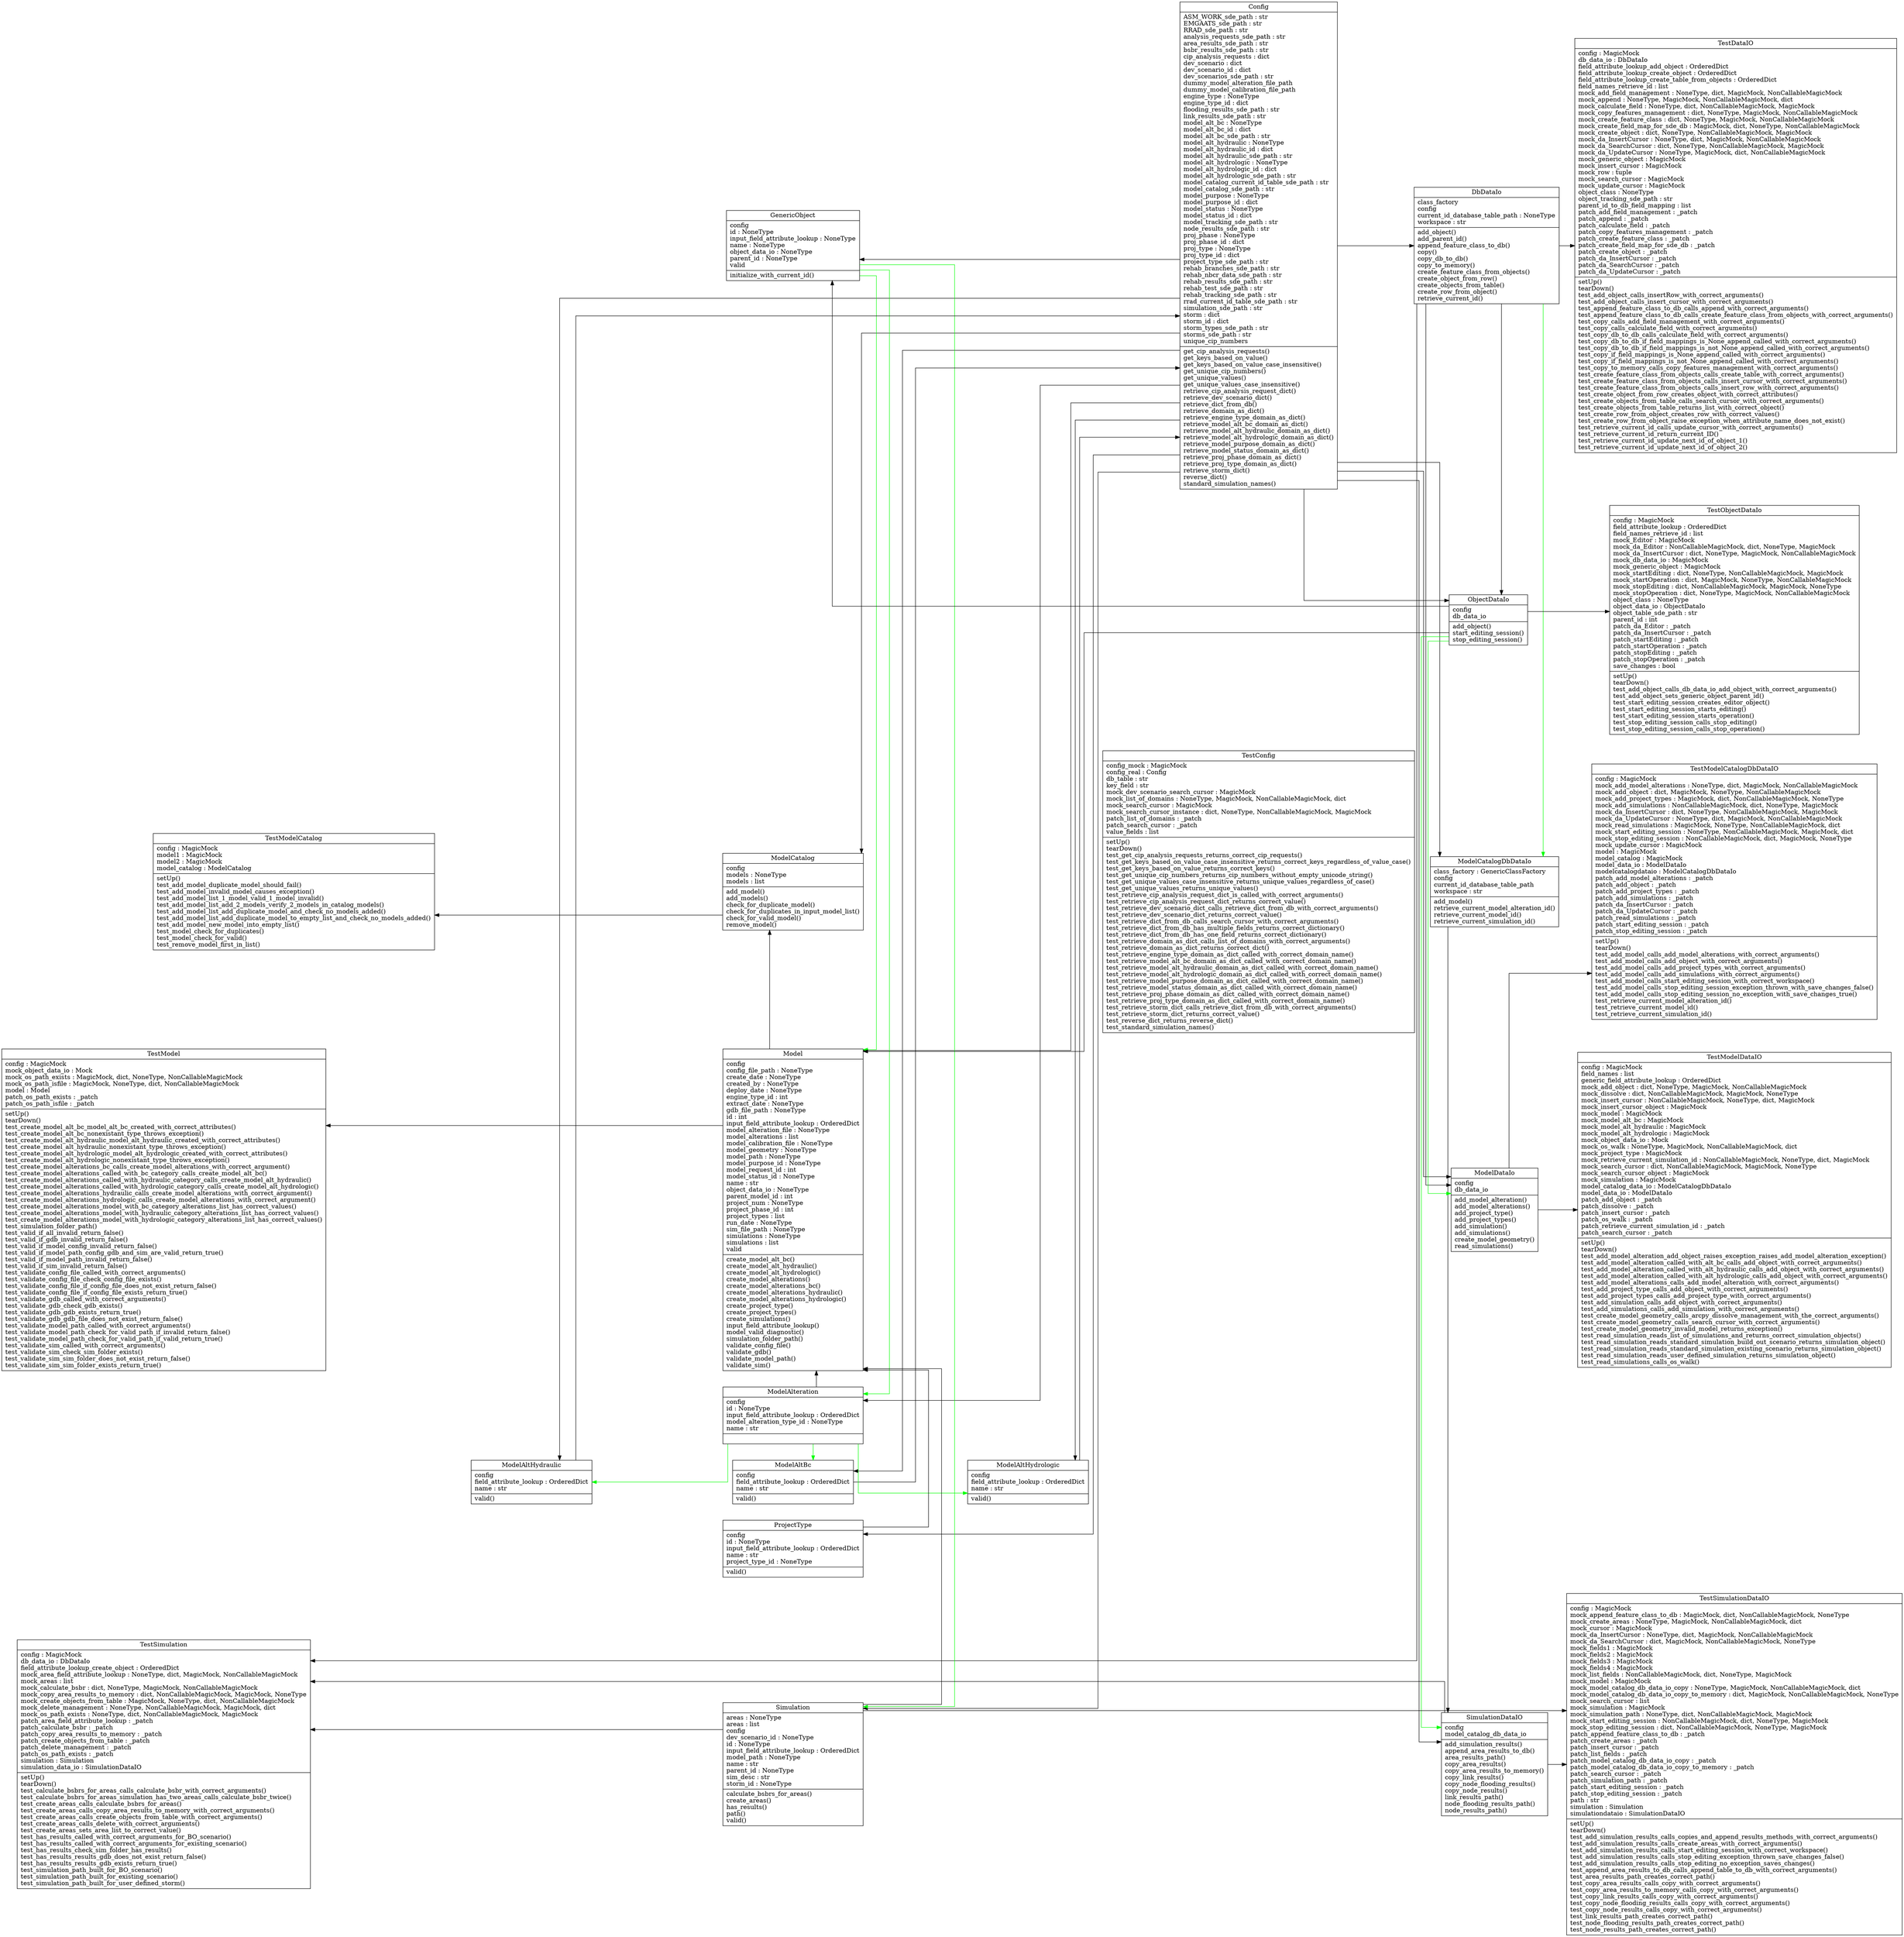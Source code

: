 digraph "classes" {
charset="utf-8"
nodesep=0.5;
rankdir="TB";
edge [ constraint=False ];
splines="ortho";
"Config" [label="{Config|ASM_WORK_sde_path : str\lEMGAATS_sde_path : str\lRRAD_sde_path : str\lanalysis_requests_sde_path : str\larea_results_sde_path : str\lbsbr_results_sde_path : str\lcip_analysis_requests : dict\ldev_scenario : dict\ldev_scenario_id : dict\ldev_scenarios_sde_path : str\ldummy_model_alteration_file_path\ldummy_model_calibration_file_path\lengine_type : NoneType\lengine_type_id : dict\lflooding_results_sde_path : str\llink_results_sde_path : str\lmodel_alt_bc : NoneType\lmodel_alt_bc_id : dict\lmodel_alt_bc_sde_path : str\lmodel_alt_hydraulic : NoneType\lmodel_alt_hydraulic_id : dict\lmodel_alt_hydraulic_sde_path : str\lmodel_alt_hydrologic : NoneType\lmodel_alt_hydrologic_id : dict\lmodel_alt_hydrologic_sde_path : str\lmodel_catalog_current_id_table_sde_path : str\lmodel_catalog_sde_path : str\lmodel_purpose : NoneType\lmodel_purpose_id : dict\lmodel_status : NoneType\lmodel_status_id : dict\lmodel_tracking_sde_path : str\lnode_results_sde_path : str\lproj_phase : NoneType\lproj_phase_id : dict\lproj_type : NoneType\lproj_type_id : dict\lproject_type_sde_path : str\lrehab_branches_sde_path : str\lrehab_nbcr_data_sde_path : str\lrehab_results_sde_path : str\lrehab_test_sde_path : str\lrehab_tracking_sde_path : str\lrrad_current_id_table_sde_path : str\lsimulation_sde_path : str\lstorm : dict\lstorm_id : dict\lstorm_types_sde_path : str\lstorms_sde_path : str\lunique_cip_numbers\l|get_cip_analysis_requests()\lget_keys_based_on_value()\lget_keys_based_on_value_case_insensitive()\lget_unique_cip_numbers()\lget_unique_values()\lget_unique_values_case_insensitive()\lretrieve_cip_analysis_request_dict()\lretrieve_dev_scenario_dict()\lretrieve_dict_from_db()\lretrieve_domain_as_dict()\lretrieve_engine_type_domain_as_dict()\lretrieve_model_alt_bc_domain_as_dict()\lretrieve_model_alt_hydraulic_domain_as_dict()\lretrieve_model_alt_hydrologic_domain_as_dict()\lretrieve_model_purpose_domain_as_dict()\lretrieve_model_status_domain_as_dict()\lretrieve_proj_phase_domain_as_dict()\lretrieve_proj_type_domain_as_dict()\lretrieve_storm_dict()\lreverse_dict()\lstandard_simulation_names()\l}", shape="record"];
"DbDataIo" [label="{DbDataIo|class_factory\lconfig\lcurrent_id_database_table_path : NoneType\lworkspace : str\l|add_object()\ladd_parent_id()\lappend_feature_class_to_db()\lcopy()\lcopy_db_to_db()\lcopy_to_memory()\lcreate_feature_class_from_objects()\lcreate_object_from_row()\lcreate_objects_from_table()\lcreate_row_from_object()\lretrieve_current_id()\l}", shape="record"];
"GenericObject" [label="{GenericObject|config\lid : NoneType\linput_field_attribute_lookup : NoneType\lname : NoneType\lobject_data_io : NoneType\lparent_id : NoneType\lvalid\l|initialize_with_current_id()\l}", shape="record"];
"Model" [label="{Model|config\lconfig_file_path : NoneType\lcreate_date : NoneType\lcreated_by : NoneType\ldeploy_date : NoneType\lengine_type_id : int\lextract_date : NoneType\lgdb_file_path : NoneType\lid : int\linput_field_attribute_lookup : OrderedDict\lmodel_alteration_file : NoneType\lmodel_alterations : list\lmodel_calibration_file : NoneType\lmodel_geometry : NoneType\lmodel_path : NoneType\lmodel_purpose_id : NoneType\lmodel_request_id : int\lmodel_status_id : NoneType\lname : str\lobject_data_io : NoneType\lparent_model_id : int\lproject_num : NoneType\lproject_phase_id : int\lproject_types : list\lrun_date : NoneType\lsim_file_path : NoneType\lsimulations : NoneType\lsimulations : list\lvalid\l|create_model_alt_bc()\lcreate_model_alt_hydraulic()\lcreate_model_alt_hydrologic()\lcreate_model_alterations()\lcreate_model_alterations_bc()\lcreate_model_alterations_hydraulic()\lcreate_model_alterations_hydrologic()\lcreate_project_type()\lcreate_project_types()\lcreate_simulations()\linput_field_attribute_lookup()\lmodel_valid_diagnostic()\lsimulation_folder_path()\lvalidate_config_file()\lvalidate_gdb()\lvalidate_model_path()\lvalidate_sim()\l}", shape="record"];
"ModelAltBc" [label="{ModelAltBc|config\lfield_attribute_lookup : OrderedDict\lname : str\l|valid()\l}", shape="record"];
"ModelAltHydraulic" [label="{ModelAltHydraulic|config\lfield_attribute_lookup : OrderedDict\lname : str\l|valid()\l}", shape="record"];
"ModelAltHydrologic" [label="{ModelAltHydrologic|config\lfield_attribute_lookup : OrderedDict\lname : str\l|valid()\l}", shape="record"];
"ModelAlteration" [label="{ModelAlteration|config\lid : NoneType\linput_field_attribute_lookup : OrderedDict\lmodel_alteration_type_id : NoneType\lname : str\l|}", shape="record"];
"ModelCatalog" [label="{ModelCatalog|config\lmodels : NoneType\lmodels : list\l|add_model()\ladd_models()\lcheck_for_duplicate_model()\lcheck_for_duplicates_in_input_model_list()\lcheck_for_valid_model()\lremove_model()\l}", shape="record"];
"ModelCatalogDbDataIo" [label="{ModelCatalogDbDataIo|class_factory : GenericClassFactory\lconfig\lcurrent_id_database_table_path\lworkspace : str\l|add_model()\lretrieve_current_model_alteration_id()\lretrieve_current_model_id()\lretrieve_current_simulation_id()\l}", shape="record"];
"ModelDataIo" [label="{ModelDataIo|config\ldb_data_io\l|add_model_alteration()\ladd_model_alterations()\ladd_project_type()\ladd_project_types()\ladd_simulation()\ladd_simulations()\lcreate_model_geometry()\lread_simulations()\l}", shape="record"];
"ObjectDataIo" [label="{ObjectDataIo|config\ldb_data_io\l|add_object()\lstart_editing_session()\lstop_editing_session()\l}", shape="record"];
"ProjectType" [label="{ProjectType|config\lid : NoneType\linput_field_attribute_lookup : OrderedDict\lname : str\lproject_type_id : NoneType\l|valid()\l}", shape="record"];
"Simulation" [label="{Simulation|areas : NoneType\lareas : list\lconfig\ldev_scenario_id : NoneType\lid : NoneType\linput_field_attribute_lookup : OrderedDict\lmodel_path : NoneType\lname : str\lparent_id : NoneType\lsim_desc : str\lstorm_id : NoneType\l|calculate_bsbrs_for_areas()\lcreate_areas()\lhas_results()\lpath()\lvalid()\l}", shape="record"];
"SimulationDataIO" [label="{SimulationDataIO|config\lmodel_catalog_db_data_io\l|add_simulation_results()\lappend_area_results_to_db()\larea_results_path()\lcopy_area_results()\lcopy_area_results_to_memory()\lcopy_link_results()\lcopy_node_flooding_results()\lcopy_node_results()\llink_results_path()\lnode_flooding_results_path()\lnode_results_path()\l}", shape="record"];
"TestConfig" [label="{TestConfig|config_mock : MagicMock\lconfig_real : Config\ldb_table : str\lkey_field : str\lmock_dev_scenario_search_cursor : MagicMock\lmock_list_of_domains : NoneType, MagicMock, NonCallableMagicMock, dict\lmock_search_cursor : MagicMock\lmock_search_cursor_instance : dict, NoneType, NonCallableMagicMock, MagicMock\lpatch_list_of_domains : _patch\lpatch_search_cursor : _patch\lvalue_fields : list\l|setUp()\ltearDown()\ltest_get_cip_analysis_requests_returns_correct_cip_requests()\ltest_get_keys_based_on_value_case_insensitive_returns_correct_keys_regardless_of_value_case()\ltest_get_keys_based_on_value_returns_correct_keys()\ltest_get_unique_cip_numbers_returns_cip_numbers_without_empty_unicode_string()\ltest_get_unique_values_case_insensitive_returns_unique_values_regardless_of_case()\ltest_get_unique_values_returns_unique_values()\ltest_retrieve_cip_analysis_request_dict_is_called_with_correct_arguments()\ltest_retrieve_cip_analysis_request_dict_returns_correct_value()\ltest_retrieve_dev_scenario_dict_calls_retrieve_dict_from_db_with_correct_arguments()\ltest_retrieve_dev_scenario_dict_returns_correct_value()\ltest_retrieve_dict_from_db_calls_search_cursor_with_correct_arguments()\ltest_retrieve_dict_from_db_has_multiple_fields_returns_correct_dictionary()\ltest_retrieve_dict_from_db_has_one_field_returns_correct_dictionary()\ltest_retrieve_domain_as_dict_calls_list_of_domains_with_correct_arguments()\ltest_retrieve_domain_as_dict_returns_correct_dict()\ltest_retrieve_engine_type_domain_as_dict_called_with_correct_domain_name()\ltest_retrieve_model_alt_bc_domain_as_dict_called_with_correct_domain_name()\ltest_retrieve_model_alt_hydraulic_domain_as_dict_called_with_correct_domain_name()\ltest_retrieve_model_alt_hydrologic_domain_as_dict_called_with_correct_domain_name()\ltest_retrieve_model_purpose_domain_as_dict_called_with_correct_domain_name()\ltest_retrieve_model_status_domain_as_dict_called_with_correct_domain_name()\ltest_retrieve_proj_phase_domain_as_dict_called_with_correct_domain_name()\ltest_retrieve_proj_type_domain_as_dict_called_with_correct_domain_name()\ltest_retrieve_storm_dict_calls_retrieve_dict_from_db_with_correct_arguments()\ltest_retrieve_storm_dict_returns_correct_value()\ltest_reverse_dict_returns_reverse_dict()\ltest_standard_simulation_names()\l}", shape="record"];
"TestDataIO" [label="{TestDataIO|config : MagicMock\ldb_data_io : DbDataIo\lfield_attribute_lookup_add_object : OrderedDict\lfield_attribute_lookup_create_object : OrderedDict\lfield_attribute_lookup_create_table_from_objects : OrderedDict\lfield_names_retrieve_id : list\lmock_add_field_management : NoneType, dict, MagicMock, NonCallableMagicMock\lmock_append : NoneType, MagicMock, NonCallableMagicMock, dict\lmock_calculate_field : NoneType, dict, NonCallableMagicMock, MagicMock\lmock_copy_features_management : dict, NoneType, MagicMock, NonCallableMagicMock\lmock_create_feature_class : dict, NoneType, MagicMock, NonCallableMagicMock\lmock_create_field_map_for_sde_db : MagicMock, dict, NoneType, NonCallableMagicMock\lmock_create_object : dict, NoneType, NonCallableMagicMock, MagicMock\lmock_da_InsertCursor : NoneType, dict, MagicMock, NonCallableMagicMock\lmock_da_SearchCursor : dict, NoneType, NonCallableMagicMock, MagicMock\lmock_da_UpdateCursor : NoneType, MagicMock, dict, NonCallableMagicMock\lmock_generic_object : MagicMock\lmock_insert_cursor : MagicMock\lmock_row : tuple\lmock_search_cursor : MagicMock\lmock_update_cursor : MagicMock\lobject_class : NoneType\lobject_tracking_sde_path : str\lparent_id_to_db_field_mapping : list\lpatch_add_field_management : _patch\lpatch_append : _patch\lpatch_calculate_field : _patch\lpatch_copy_features_management : _patch\lpatch_create_feature_class : _patch\lpatch_create_field_map_for_sde_db : _patch\lpatch_create_object : _patch\lpatch_da_InsertCursor : _patch\lpatch_da_SearchCursor : _patch\lpatch_da_UpdateCursor : _patch\l|setUp()\ltearDown()\ltest_add_object_calls_insertRow_with_correct_arguments()\ltest_add_object_calls_insert_cursor_with_correct_arguments()\ltest_append_feature_class_to_db_calls_append_with_correct_arguments()\ltest_append_feature_class_to_db_calls_create_feature_class_from_objects_with_correct_arguments()\ltest_copy_calls_add_field_management_with_correct_arguments()\ltest_copy_calls_calculate_field_with_correct_arguments()\ltest_copy_db_to_db_calls_calculate_field_with_correct_arguments()\ltest_copy_db_to_db_if_field_mappings_is_None_append_called_with_correct_arguments()\ltest_copy_db_to_db_if_field_mappings_is_not_None_append_called_with_correct_arguments()\ltest_copy_if_field_mappings_is_None_append_called_with_correct_arguments()\ltest_copy_if_field_mappings_is_not_None_append_called_with_correct_arguments()\ltest_copy_to_memory_calls_copy_features_management_with_correct_arguments()\ltest_create_feature_class_from_objects_calls_create_table_with_correct_arguments()\ltest_create_feature_class_from_objects_calls_insert_cursor_with_correct_arguments()\ltest_create_feature_class_from_objects_calls_insert_row_with_correct_arguments()\ltest_create_object_from_row_creates_object_with_correct_attributes()\ltest_create_objects_from_table_calls_search_cursor_with_correct_arguments()\ltest_create_objects_from_table_returns_list_with_correct_object()\ltest_create_row_from_object_creates_row_with_correct_values()\ltest_create_row_from_object_raise_exception_when_attribute_name_does_not_exist()\ltest_retrieve_current_id_calls_update_cursor_with_correct_arguments()\ltest_retrieve_current_id_return_current_ID()\ltest_retrieve_current_id_update_next_id_of_object_1()\ltest_retrieve_current_id_update_next_id_of_object_2()\l}", shape="record"];
"TestModel" [label="{TestModel|config : MagicMock\lmock_object_data_io : Mock\lmock_os_path_exists : MagicMock, dict, NoneType, NonCallableMagicMock\lmock_os_path_isfile : MagicMock, NoneType, dict, NonCallableMagicMock\lmodel : Model\lpatch_os_path_exists : _patch\lpatch_os_path_isfile : _patch\l|setUp()\ltearDown()\ltest_create_model_alt_bc_model_alt_bc_created_with_correct_attributes()\ltest_create_model_alt_bc_nonexistant_type_throws_exception()\ltest_create_model_alt_hydraulic_model_alt_hydraulic_created_with_correct_attributes()\ltest_create_model_alt_hydraulic_nonexistant_type_throws_exception()\ltest_create_model_alt_hydrologic_model_alt_hydrologic_created_with_correct_attributes()\ltest_create_model_alt_hydrologic_nonexistant_type_throws_exception()\ltest_create_model_alterations_bc_calls_create_model_alterations_with_correct_argument()\ltest_create_model_alterations_called_with_bc_category_calls_create_model_alt_bc()\ltest_create_model_alterations_called_with_hydraulic_category_calls_create_model_alt_hydraulic()\ltest_create_model_alterations_called_with_hydrologic_category_calls_create_model_alt_hydrologic()\ltest_create_model_alterations_hydraulic_calls_create_model_alterations_with_correct_argument()\ltest_create_model_alterations_hydrologic_calls_create_model_alterations_with_correct_argument()\ltest_create_model_alterations_model_with_bc_category_alterations_list_has_correct_values()\ltest_create_model_alterations_model_with_hydraulic_category_alterations_list_has_correct_values()\ltest_create_model_alterations_model_with_hydrologic_category_alterations_list_has_correct_values()\ltest_simulation_folder_path()\ltest_valid_if_all_invalid_return_false()\ltest_valid_if_gdb_invalid_return_false()\ltest_valid_if_model_config_invalid_return_false()\ltest_valid_if_model_path_config_gdb_and_sim_are_valid_return_true()\ltest_valid_if_model_path_invalid_return_false()\ltest_valid_if_sim_invalid_return_false()\ltest_validate_config_file_called_with_correct_arguments()\ltest_validate_config_file_check_config_file_exists()\ltest_validate_config_file_if_config_file_does_not_exist_return_false()\ltest_validate_config_file_if_config_file_exists_return_true()\ltest_validate_gdb_called_with_correct_arguments()\ltest_validate_gdb_check_gdb_exists()\ltest_validate_gdb_gdb_exists_return_true()\ltest_validate_gdb_gdb_file_does_not_exist_return_false()\ltest_validate_model_path_called_with_correct_arguments()\ltest_validate_model_path_check_for_valid_path_if_invalid_return_false()\ltest_validate_model_path_check_for_valid_path_if_valid_return_true()\ltest_validate_sim_called_with_correct_arguments()\ltest_validate_sim_check_sim_folder_exists()\ltest_validate_sim_sim_folder_does_not_exist_return_false()\ltest_validate_sim_sim_folder_exists_return_true()\l}", shape="record"];
"TestModelCatalog" [label="{TestModelCatalog|config : MagicMock\lmodel1 : MagicMock\lmodel2 : MagicMock\lmodel_catalog : ModelCatalog\l|setUp()\ltest_add_model_duplicate_model_should_fail()\ltest_add_model_invalid_model_causes_exception()\ltest_add_model_list_1_model_valid_1_model_invalid()\ltest_add_model_list_add_2_models_verify_2_models_in_catalog_models()\ltest_add_model_list_add_duplicate_model_and_check_no_models_added()\ltest_add_model_list_add_duplicate_model_to_empty_list_and_check_no_models_added()\ltest_add_model_new_model_into_empty_list()\ltest_model_check_for_duplicates()\ltest_model_check_for_valid()\ltest_remove_model_first_in_list()\l}", shape="record"];
"TestModelCatalogDbDataIO" [label="{TestModelCatalogDbDataIO|config : MagicMock\lmock_add_model_alterations : NoneType, dict, MagicMock, NonCallableMagicMock\lmock_add_object : dict, MagicMock, NoneType, NonCallableMagicMock\lmock_add_project_types : MagicMock, dict, NonCallableMagicMock, NoneType\lmock_add_simulations : NonCallableMagicMock, dict, NoneType, MagicMock\lmock_da_InsertCursor : dict, NoneType, NonCallableMagicMock, MagicMock\lmock_da_UpdateCursor : NoneType, dict, MagicMock, NonCallableMagicMock\lmock_read_simulations : MagicMock, NoneType, NonCallableMagicMock, dict\lmock_start_editing_session : NoneType, NonCallableMagicMock, MagicMock, dict\lmock_stop_editing_session : NonCallableMagicMock, dict, MagicMock, NoneType\lmock_update_cursor : MagicMock\lmodel : MagicMock\lmodel_catalog : MagicMock\lmodel_data_io : ModelDataIo\lmodelcatalogdataio : ModelCatalogDbDataIo\lpatch_add_model_alterations : _patch\lpatch_add_object : _patch\lpatch_add_project_types : _patch\lpatch_add_simulations : _patch\lpatch_da_InsertCursor : _patch\lpatch_da_UpdateCursor : _patch\lpatch_read_simulations : _patch\lpatch_start_editing_session : _patch\lpatch_stop_editing_session : _patch\l|setUp()\ltearDown()\ltest_add_model_calls_add_model_alterations_with_correct_arguments()\ltest_add_model_calls_add_object_with_correct_arguments()\ltest_add_model_calls_add_project_types_with_correct_arguments()\ltest_add_model_calls_add_simulations_with_correct_arguments()\ltest_add_model_calls_start_editing_session_with_correct_workspace()\ltest_add_model_calls_stop_editing_session_exception_thrown_with_save_changes_false()\ltest_add_model_calls_stop_editing_session_no_exception_with_save_changes_true()\ltest_retrieve_current_model_alteration_id()\ltest_retrieve_current_model_id()\ltest_retrieve_current_simulation_id()\l}", shape="record"];
"TestModelDataIO" [label="{TestModelDataIO|config : MagicMock\lfield_names : list\lgeneric_field_attribute_lookup : OrderedDict\lmock_add_object : dict, NoneType, MagicMock, NonCallableMagicMock\lmock_dissolve : dict, NonCallableMagicMock, MagicMock, NoneType\lmock_insert_cursor : NonCallableMagicMock, NoneType, dict, MagicMock\lmock_insert_cursor_object : MagicMock\lmock_model : MagicMock\lmock_model_alt_bc : MagicMock\lmock_model_alt_hydraulic : MagicMock\lmock_model_alt_hydrologic : MagicMock\lmock_object_data_io : Mock\lmock_os_walk : NoneType, MagicMock, NonCallableMagicMock, dict\lmock_project_type : MagicMock\lmock_retrieve_current_simulation_id : NonCallableMagicMock, NoneType, dict, MagicMock\lmock_search_cursor : dict, NonCallableMagicMock, MagicMock, NoneType\lmock_search_cursor_object : MagicMock\lmock_simulation : MagicMock\lmodel_catalog_data_io : ModelCatalogDbDataIo\lmodel_data_io : ModelDataIo\lpatch_add_object : _patch\lpatch_dissolve : _patch\lpatch_insert_cursor : _patch\lpatch_os_walk : _patch\lpatch_retrieve_current_simulation_id : _patch\lpatch_search_cursor : _patch\l|setUp()\ltearDown()\ltest_add_model_alteration_add_object_raises_exception_raises_add_model_alteration_exception()\ltest_add_model_alteration_called_with_alt_bc_calls_add_object_with_correct_arguments()\ltest_add_model_alteration_called_with_alt_hydraulic_calls_add_object_with_correct_arguments()\ltest_add_model_alteration_called_with_alt_hydrologic_calls_add_object_with_correct_arguments()\ltest_add_model_alterations_calls_add_model_alteration_with_correct_arguments()\ltest_add_project_type_calls_add_object_with_correct_arguments()\ltest_add_project_types_calls_add_project_type_with_correct_arguments()\ltest_add_simulation_calls_add_object_with_correct_arguments()\ltest_add_simulations_calls_add_simulation_with_correct_arguments()\ltest_create_model_geometry_calls_arcpy_dissolve_management_with_the_correct_arguments()\ltest_create_model_geometry_calls_search_cursor_with_correct_arguments()\ltest_create_model_geometry_invalid_model_returns_exception()\ltest_read_simulation_reads_list_of_simulations_and_returns_correct_simulation_objects()\ltest_read_simulation_reads_standard_simulation_build_out_scenario_returns_simulation_object()\ltest_read_simulation_reads_standard_simulation_existing_scenario_returns_simulation_object()\ltest_read_simulation_reads_user_defined_simulation_returns_simulation_object()\ltest_read_simulations_calls_os_walk()\l}", shape="record"];
"TestObjectDataIo" [label="{TestObjectDataIo|config : MagicMock\lfield_attribute_lookup : OrderedDict\lfield_names_retrieve_id : list\lmock_Editor : MagicMock\lmock_da_Editor : NonCallableMagicMock, dict, NoneType, MagicMock\lmock_da_InsertCursor : dict, NoneType, MagicMock, NonCallableMagicMock\lmock_db_data_io : MagicMock\lmock_generic_object : MagicMock\lmock_startEditing : dict, NoneType, NonCallableMagicMock, MagicMock\lmock_startOperation : dict, MagicMock, NoneType, NonCallableMagicMock\lmock_stopEditing : dict, NonCallableMagicMock, MagicMock, NoneType\lmock_stopOperation : dict, NoneType, MagicMock, NonCallableMagicMock\lobject_class : NoneType\lobject_data_io : ObjectDataIo\lobject_table_sde_path : str\lparent_id : int\lpatch_da_Editor : _patch\lpatch_da_InsertCursor : _patch\lpatch_startEditing : _patch\lpatch_startOperation : _patch\lpatch_stopEditing : _patch\lpatch_stopOperation : _patch\lsave_changes : bool\l|setUp()\ltearDown()\ltest_add_object_calls_db_data_io_add_object_with_correct_arguments()\ltest_add_object_sets_generic_object_parent_id()\ltest_start_editing_session_creates_editor_object()\ltest_start_editing_session_starts_editing()\ltest_start_editing_session_starts_operation()\ltest_stop_editing_session_calls_stop_editing()\ltest_stop_editing_session_calls_stop_operation()\l}", shape="record"];
"TestSimulation" [label="{TestSimulation|config : MagicMock\ldb_data_io : DbDataIo\lfield_attribute_lookup_create_object : OrderedDict\lmock_area_field_attribute_lookup : NoneType, dict, MagicMock, NonCallableMagicMock\lmock_areas : list\lmock_calculate_bsbr : dict, NoneType, MagicMock, NonCallableMagicMock\lmock_copy_area_results_to_memory : dict, NonCallableMagicMock, MagicMock, NoneType\lmock_create_objects_from_table : MagicMock, NoneType, dict, NonCallableMagicMock\lmock_delete_management : NoneType, NonCallableMagicMock, MagicMock, dict\lmock_os_path_exists : NoneType, dict, NonCallableMagicMock, MagicMock\lpatch_area_field_attribute_lookup : _patch\lpatch_calculate_bsbr : _patch\lpatch_copy_area_results_to_memory : _patch\lpatch_create_objects_from_table : _patch\lpatch_delete_management : _patch\lpatch_os_path_exists : _patch\lsimulation : Simulation\lsimulation_data_io : SimulationDataIO\l|setUp()\ltearDown()\ltest_calculate_bsbrs_for_areas_calls_calculate_bsbr_with_correct_arguments()\ltest_calculate_bsbrs_for_areas_simulation_has_two_areas_calls_calculate_bsbr_twice()\ltest_create_areas_calls_calculate_bsbrs_for_areas()\ltest_create_areas_calls_copy_area_results_to_memory_with_correct_arguments()\ltest_create_areas_calls_create_objects_from_table_with_correct_arguments()\ltest_create_areas_calls_delete_with_correct_arguments()\ltest_create_areas_sets_area_list_to_correct_value()\ltest_has_results_called_with_correct_arguments_for_BO_scenario()\ltest_has_results_called_with_correct_arguments_for_existing_scenario()\ltest_has_results_check_sim_folder_has_results()\ltest_has_results_results_gdb_does_not_exist_return_false()\ltest_has_results_results_gdb_exists_return_true()\ltest_simulation_path_built_for_BO_scenario()\ltest_simulation_path_built_for_existing_scenario()\ltest_simulation_path_built_for_user_defined_storm()\l}", shape="record"];
"TestSimulationDataIO" [label="{TestSimulationDataIO|config : MagicMock\lmock_append_feature_class_to_db : MagicMock, dict, NonCallableMagicMock, NoneType\lmock_create_areas : NoneType, MagicMock, NonCallableMagicMock, dict\lmock_cursor : MagicMock\lmock_da_InsertCursor : NoneType, dict, MagicMock, NonCallableMagicMock\lmock_da_SearchCursor : dict, MagicMock, NonCallableMagicMock, NoneType\lmock_fields1 : MagicMock\lmock_fields2 : MagicMock\lmock_fields3 : MagicMock\lmock_fields4 : MagicMock\lmock_list_fields : NonCallableMagicMock, dict, NoneType, MagicMock\lmock_model : MagicMock\lmock_model_catalog_db_data_io_copy : NoneType, MagicMock, NonCallableMagicMock, dict\lmock_model_catalog_db_data_io_copy_to_memory : dict, MagicMock, NonCallableMagicMock, NoneType\lmock_search_cursor : list\lmock_simulation : MagicMock\lmock_simulation_path : NoneType, dict, NonCallableMagicMock, MagicMock\lmock_start_editing_session : NonCallableMagicMock, dict, NoneType, MagicMock\lmock_stop_editing_session : dict, NonCallableMagicMock, NoneType, MagicMock\lpatch_append_feature_class_to_db : _patch\lpatch_create_areas : _patch\lpatch_insert_cursor : _patch\lpatch_list_fields : _patch\lpatch_model_catalog_db_data_io_copy : _patch\lpatch_model_catalog_db_data_io_copy_to_memory : _patch\lpatch_search_cursor : _patch\lpatch_simulation_path : _patch\lpatch_start_editing_session : _patch\lpatch_stop_editing_session : _patch\lpath : str\lsimulation : Simulation\lsimulationdataio : SimulationDataIO\l|setUp()\ltearDown()\ltest_add_simulation_results_calls_copies_and_append_results_methods_with_correct_arguments()\ltest_add_simulation_results_calls_create_areas_with_correct_arguments()\ltest_add_simulation_results_calls_start_editing_session_with_correct_workspace()\ltest_add_simulation_results_calls_stop_editing_exception_thrown_save_changes_false()\ltest_add_simulation_results_calls_stop_editing_no_exception_saves_changes()\ltest_append_area_results_to_db_calls_append_table_to_db_with_correct_arguments()\ltest_area_results_path_creates_correct_path()\ltest_copy_area_results_calls_copy_with_correct_arguments()\ltest_copy_area_results_to_memory_calls_copy_with_correct_arguments()\ltest_copy_link_results_calls_copy_with_correct_arguments()\ltest_copy_node_flooding_results_calls_copy_with_correct_arguments()\ltest_copy_node_results_calls_copy_with_correct_arguments()\ltest_link_results_path_creates_correct_path()\ltest_node_flooding_results_path_creates_correct_path()\ltest_node_results_path_creates_correct_path()\l}", shape="record"];

"_d0" [label="_d0", shape="record" style=invis];
"_d3" [label="_d3", shape="record" style=invis];
"_d13" [label="_d13", shape="record" style=invis];
"_d19" [label="_d19", shape="record" style=invis];
"_d23" [label="_d23", shape="record" style=invis];
"_d1" [label="_d1", shape="record" style=invis];
"_d4" [label="_d4", shape="record" style=invis];
"_d8" [label="_d8", shape="record" style=invis];
"_d10" [label="_d10", shape="record" style=invis];
"_d14" [label="_d14", shape="record" style=invis];
"_d24" [label="_d24", shape="record" style=invis];
"_d29" [label="_d29", shape="record" style=invis];
"_d5" [label="_d5", shape="record" style=invis];
"_d2" [label="_d2", shape="record" style=invis];
"_d6" [label="_d6", shape="record" style=invis];
"_d9" [label="_d9", shape="record" style=invis];
"_d11" [label="_d11", shape="record" style=invis];
"_d15" [label="_d15", shape="record" style=invis];
"_d25" [label="_d25", shape="record" style=invis];
"_d30" [label="_d30", shape="record" style=invis];
"_d7" [label="_d7", shape="record" style=invis];
"_d12" [label="_d12", shape="record" style=invis];
"_d16" [label="_d16", shape="record" style=invis];
"_d20" [label="_d20", shape="record" style=invis];
"_d26" [label="_d26", shape="record" style=invis];
"_d31" [label="_d31", shape="record" style=invis];
"_d17" [label="_d17", shape="record" style=invis];
"_d21" [label="_d21", shape="record" style=invis];
"_d27" [label="_d27", shape="record" style=invis];
"_d18" [label="_d18", shape="record" style=invis];
"_d22" [label="_d22", shape="record" style=invis];
"_d28" [label="_d28", shape="record" style=invis];

{rank= tb "_d0"->"_d3"->"TestModelCatalog"->"TestModel"->"_d13"->"_d19"->"_d23"->"TestSimulation" [constraint=true style=invis]};
{rank= tb "_d1"->"_d4"->"_d8"->"_d10"->"_d14"->"ModelAltHydraulic"->"_d24"->"_d29" [constraint=true style=invis]};
{rank= tb "GenericObject"->"_d5"->"ModelCatalog"->"Model"->"ModelAlteration"->"ModelAltBc"->"ProjectType"->"Simulation" [constraint=true style=invis]};
{rank= tb "_d2"->"_d6"->"_d9"->"_d11"->"_d15"->"ModelAltHydrologic"->"_d25"->"_d30" [constraint=true style=invis]};
{rank= tb "Config"->"_d7"->"TestConfig"->"_d12"->"_d16"->"_d20"->"_d26"->"_d31" [constraint=true style=invis]};
{rank= tb "DbDataIo"->"ObjectDataIo"->"ModelCatalogDbDataIo"->"ModelDataIo"->"_d17"->"_d21"->"_d27"->"SimulationDataIO" [constraint=true style=invis]};
{rank= tb "TestDataIO"->"TestObjectDataIo"->"TestModelCatalogDbDataIO"->"TestModelDataIO"->"_d18"->"_d22"->"_d28"->"TestSimulationDataIO" [constraint=true style=invis]};
{rank= same _d3->_d4->_d5->_d6->_d7->ObjectDataIo->TestObjectDataIo [constraint=True style=invis]};
"Config"->"GenericObject";
"ObjectDataIo"->"GenericObject";
"ModelAltHydraulic"->"Config";
"ModelAltBc"->"Config";
"ModelAltHydrologic"->"Config";
"Config"->"DbDataIo";
"DbDataIo"->"TestDataIO";
"Config"->"ObjectDataIo";
"DbDataIo"->"ObjectDataIo";
"ObjectDataIo"->"TestObjectDataIo";
"ModelCatalog"->"TestModelCatalog";
"Config"->"ModelCatalog";
"Model"->"ModelCatalog";
"Config"->"ModelCatalogDbDataIo";
"ModelDataIo"->"TestModelCatalogDbDataIO";
"Model"->"TestModel";
"Config"->"Model";
"ObjectDataIo"->"Model";
"ModelAlteration"->"Model";
"ProjectType"->"Model";
"Simulation"->"Model";
"Config"->"ModelDataIo";
"DbDataIo"->"ModelDataIo";
"ModelDataIo"->"TestModelDataIO";
"Config"->"ModelAlteration";
"Config"->"ModelAltHydraulic";
"Config"->"ModelAltBc";
"Config"->"ModelAltHydrologic";
"Config"->"ProjectType";
"DbDataIo"->"TestSimulation";
"Simulation"->"TestSimulation";
"SimulationDataIO"->"TestSimulation";
"Config"->"Simulation";
"Config"->"SimulationDataIO";
"ModelCatalogDbDataIo"->"SimulationDataIO";
"Simulation"->"TestSimulationDataIO";
"SimulationDataIO"->"TestSimulationDataIO";
"DbDataIo"->"ModelCatalogDbDataIo" [color="green"];
"GenericObject"->"Model" [color="green"];
"ObjectDataIo"->"ModelDataIo" [color="green"];
"GenericObject"->"ModelAlteration" [color="green"];
"ModelAlteration"->"ModelAltHydraulic" [color="green"];
"ModelAlteration"->"ModelAltBc" [color="green"];
"ModelAlteration"->"ModelAltHydrologic" [color="green"];
"GenericObject"->"Simulation" [color="green"];
"ObjectDataIo"->"SimulationDataIO" [color="green"];
}
